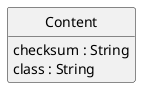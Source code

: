 @startuml
hide circle
hide empty methods

class Content {
    checksum : String
    class : String
}
@enduml